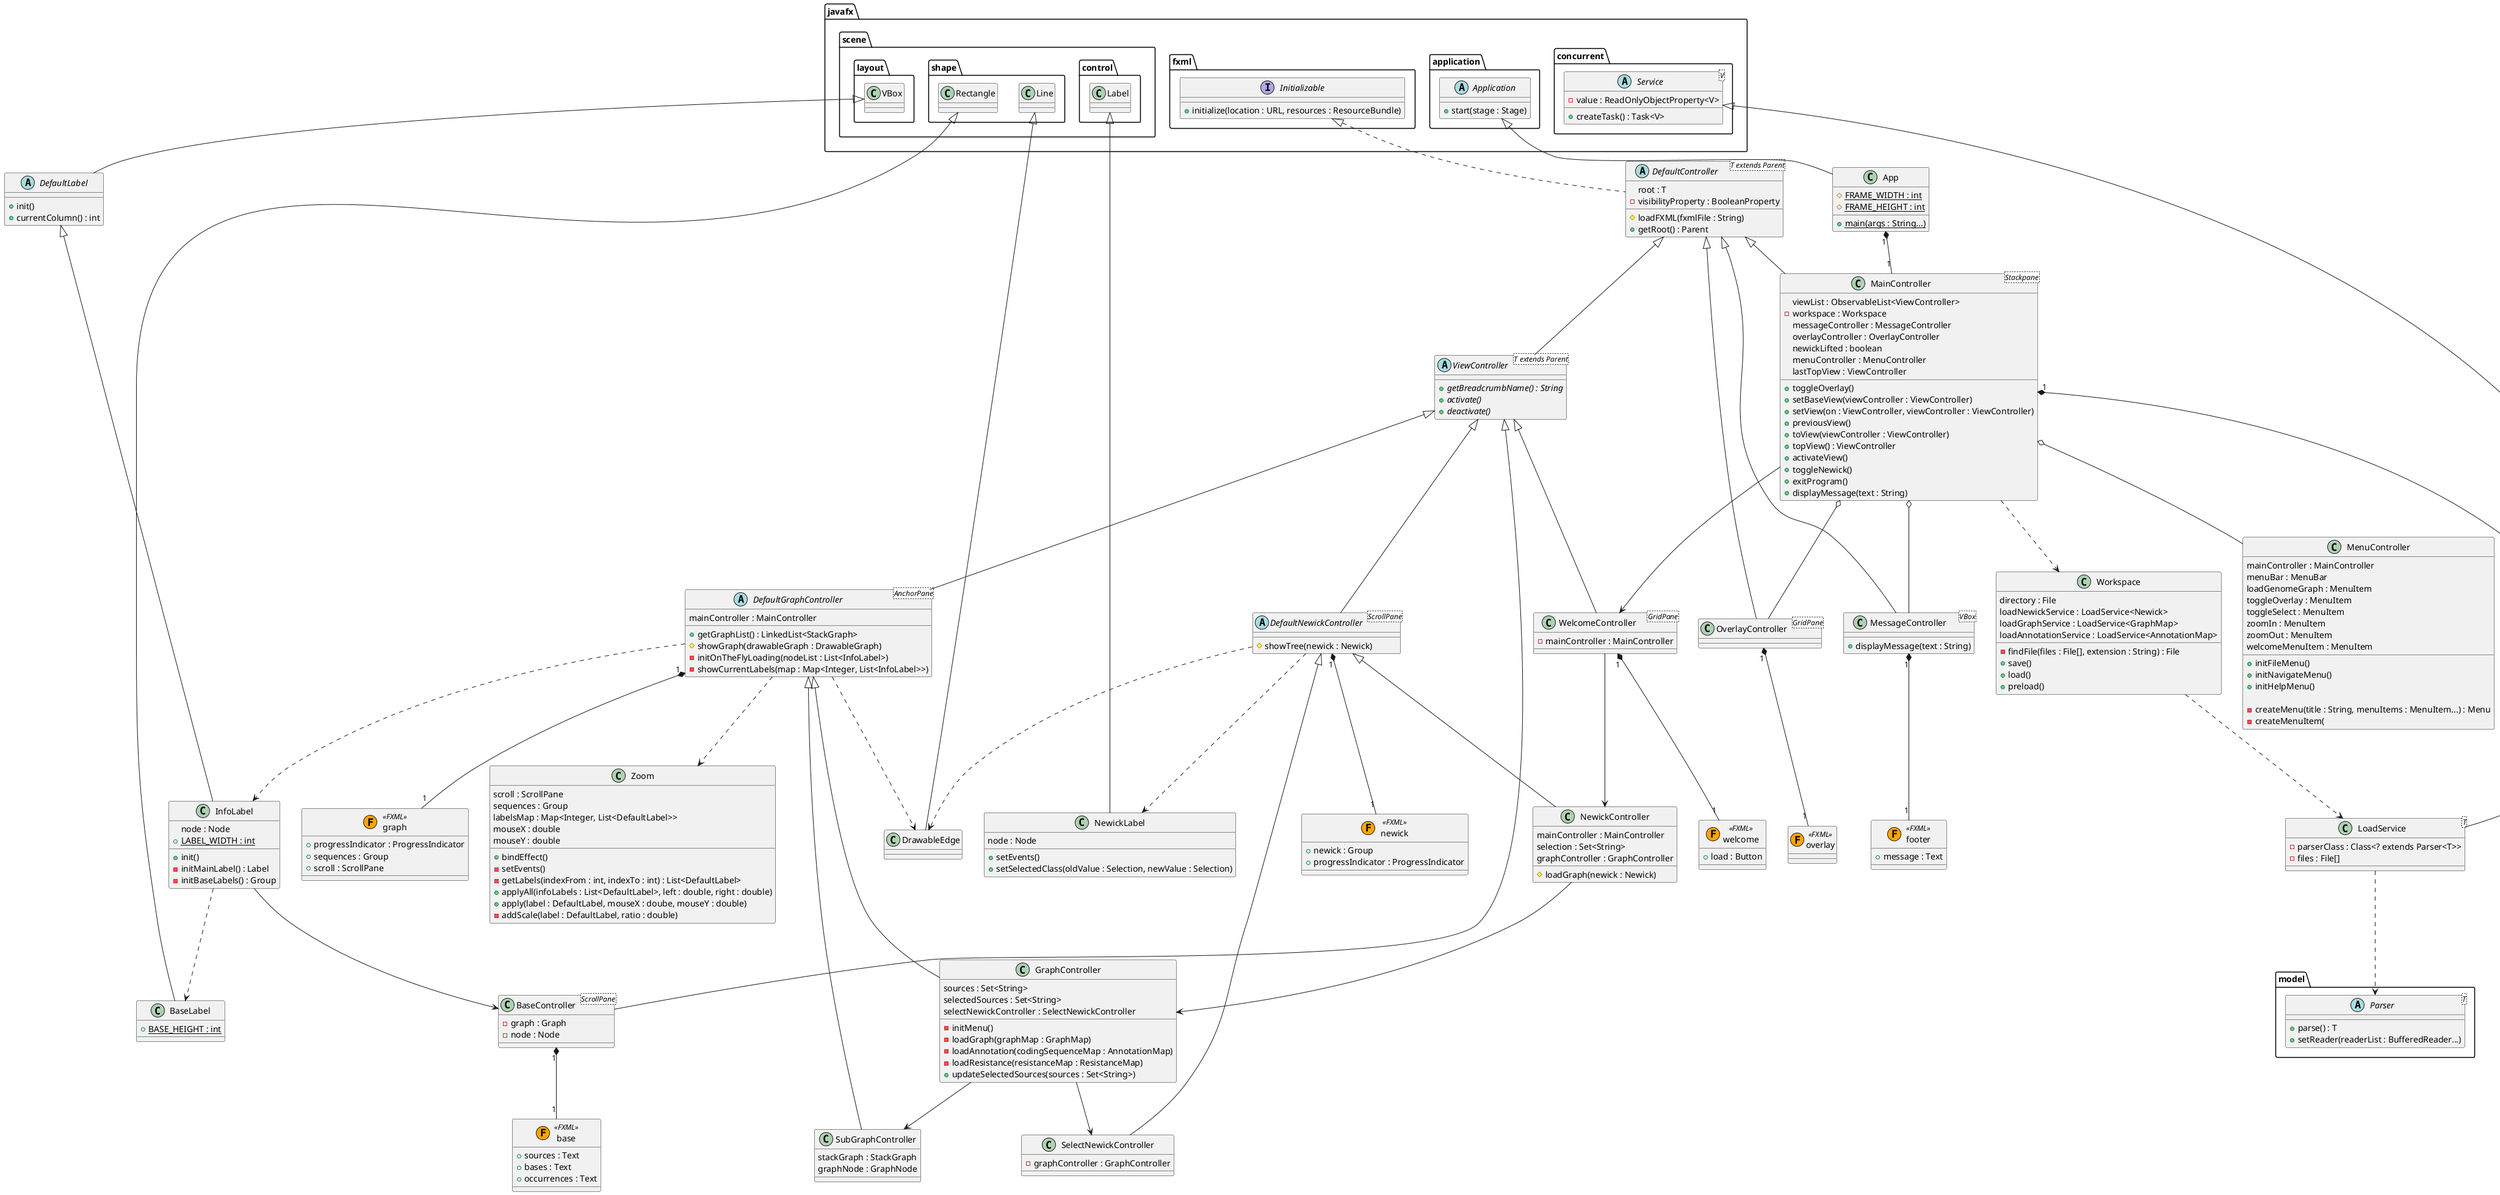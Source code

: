 @startuml
class App extends javafx.application.Application {
    {static} # FRAME_WIDTH : int
    {static} # FRAME_HEIGHT : int

    {static} +main(args : String...)
}

class DrawableEdge extends javafx.scene.shape.Line
class BaseLabel extends javafx.scene.shape.Rectangle {
    {static}+BASE_HEIGHT : int
}
abstract class DefaultLabel extends javafx.scene.layout.VBox {
    +init()
    +currentColumn() : int
}
class InfoLabel extends DefaultLabel {
    node : Node
    {static}+LABEL_WIDTH : int

    +init()
    -initMainLabel() : Label
    -initBaseLabels() : Group
}
class NewickLabel extends javafx.scene.control.Label {
    node : Node

    +setEvents()
    +setSelectedClass(oldValue : Selection, newValue : Selection)
}

abstract class DefaultController<T extends Parent> implements javafx.fxml.Initializable {
    root : T
    -visibilityProperty : BooleanProperty
    #loadFXML(fxmlFile : String)
    +getRoot() : Parent
}
abstract class ViewController<T extends Parent> extends DefaultController {
    +{abstract}getBreadcrumbName() : String
    +{abstract}activate()
    +{abstract}deactivate()
}
abstract class DefaultGraphController<AnchorPane> extends ViewController {
    mainController : MainController

    +getGraphList() : LinkedList<StackGraph>
    #showGraph(drawableGraph : DrawableGraph)
    -initOnTheFlyLoading(nodeList : List<InfoLabel>)
    -showCurrentLabels(map : Map<Integer, List<InfoLabel>>)
}
class GraphController extends DefaultGraphController {
    sources : Set<String>
    selectedSources : Set<String>
    selectNewickController : SelectNewickController

    -initMenu()
    -loadGraph(graphMap : GraphMap)
    -loadAnnotation(codingSequenceMap : AnnotationMap)
    -loadResistance(resistanceMap : ResistanceMap)
    +updateSelectedSources(sources : Set<String>)

}
class MainController<Stackpane> extends DefaultController {
    viewList : ObservableList<ViewController>
    -workspace : Workspace
    messageController : MessageController
    overlayController : OverlayController
    newickLifted : boolean
    menuController : MenuController
    lastTopView : ViewController

    +toggleOverlay()
    +setBaseView(viewController : ViewController)
    +setView(on : ViewController, viewController : ViewController)
    +previousView()
    +toView(viewController : ViewController)
    +topView() : ViewController
    +activateView()
    +toggleNewick()
    +exitProgram()
    +displayMessage(text : String)
}
class BaseController<ScrollPane> extends ViewController {
    -graph : Graph
    -node : Node
}
class MessageController<VBox> extends DefaultController {
    +displayMessage(text : String)
}
class MenuController {
    mainController : MainController
    menuBar : MenuBar
    loadGenomeGraph : MenuItem
    toggleOverlay : MenuItem
    toggleSelect : MenuItem
    zoomIn : MenuItem
    zoomOut : MenuItem
    welcomeMenuItem : MenuItem

    +initFileMenu()
    +initNavigateMenu()
    +initHelpMenu()

    -createMenu(title : String, menuItems : MenuItem...) : Menu
    -createMenuItem(
}
abstract class DefaultNewickController<ScrollPane> extends ViewController {
    #showTree(newick : Newick)
}
class NewickController extends DefaultNewickController {
    mainController : MainController
    selection : Set<String>
    graphController : GraphController

    #loadGraph(newick : Newick)
}
class WelcomeController<GridPane> extends ViewController {
    -mainController : MainController
}
class OverlayController<GridPane> extends DefaultController
class SelectNewickController extends DefaultNewickController {
    -graphController : GraphController
}
class SubGraphController extends DefaultGraphController {
    stackGraph : StackGraph
    graphNode : GraphNode
}

class LoadService<T> extends javafx.concurrent.Service {
    -parserClass : Class<? extends Parser<T>>
    -files : File[]
}
abstract class model.Parser<T> {
    +parse() : T
    +setReader(readerList : BufferedReader...)
}

class Workspace {
    directory : File
    loadNewickService : LoadService<Newick>
    loadGraphService : LoadService<GraphMap>
    loadAnnotationService : LoadService<AnnotationMap>

    -findFile(files : File[], extension : String) : File
    +save()
    +load()
    +preload()
}

class Zoom {
    scroll : ScrollPane
    sequences : Group
    labelsMap : Map<Integer, List<DefaultLabel>>
    mouseX : double
    mouseY : double

    +bindEffect()
    -setEvents()
    -getLabels(indexFrom : int, indexTo : int) : List<DefaultLabel>
    +applyAll(infoLabels : List<DefaultLabel>, left : double, right : double)
    +apply(label : DefaultLabel, mouseX : doube, mouseY : double)
    -addScale(label : DefaultLabel, ratio : double)

}

'FXML
class base << (F,orange) FXML >> {
    + sources : Text
    + bases : Text
    + occurrences : Text
}
class graph << (F,orange) FXML >> {
    + progressIndicator : ProgressIndicator
    + sequences : Group
    + scroll : ScrollPane
}
class main << (F,orange) FXML >> {
    + view : StackPane
    + overlay : StackPane
    + menu : MenuBar
    + main : BorderPane
}
class newick << (F,orange) FXML >> {
    + newick : Group
    + progressIndicator : ProgressIndicator
}
class footer << (F,orange) FXML >> {
    + message : Text
}
class welcome << (F,orange) FXML >> {
    + load : Button
}
class overlay << (F,orange) FXML >>

'Relations
BaseController "1" *-- "1" base
DefaultGraphController "1" *-- "1" graph
MainController "1" *-- "1" main
DefaultNewickController "1" *-- "1" newick
MessageController "1" *-- "1" footer
WelcomeController "1" *-- "1" welcome
OverlayController "1" *-- "1" overlay

App "1" *-- "1" MainController
MainController o-- MenuController
MainController o-- MessageController
MainController o-- OverlayController
MainController --> WelcomeController

DefaultNewickController ..> DrawableEdge
DefaultNewickController ..> NewickLabel

DefaultGraphController ..> InfoLabel
DefaultGraphController ..> DrawableEdge
DefaultGraphController ..> Zoom

LoadService ..> model.Parser

InfoLabel ..> BaseLabel
InfoLabel --> BaseController

NewickController --> GraphController

MainController ..> Workspace

WelcomeController --> NewickController

GraphController --> SelectNewickController
GraphController --> SubGraphController

Workspace ..> LoadService

'External classes
abstract class javafx.concurrent.Service<V> {
    -value : ReadOnlyObjectProperty<V>
    +createTask() : Task<V>
}

abstract class javafx.application.Application {
    +start(stage : Stage)
}

interface javafx.fxml.Initializable {
    +initialize(location : URL, resources : ResourceBundle)
}
@enduml
